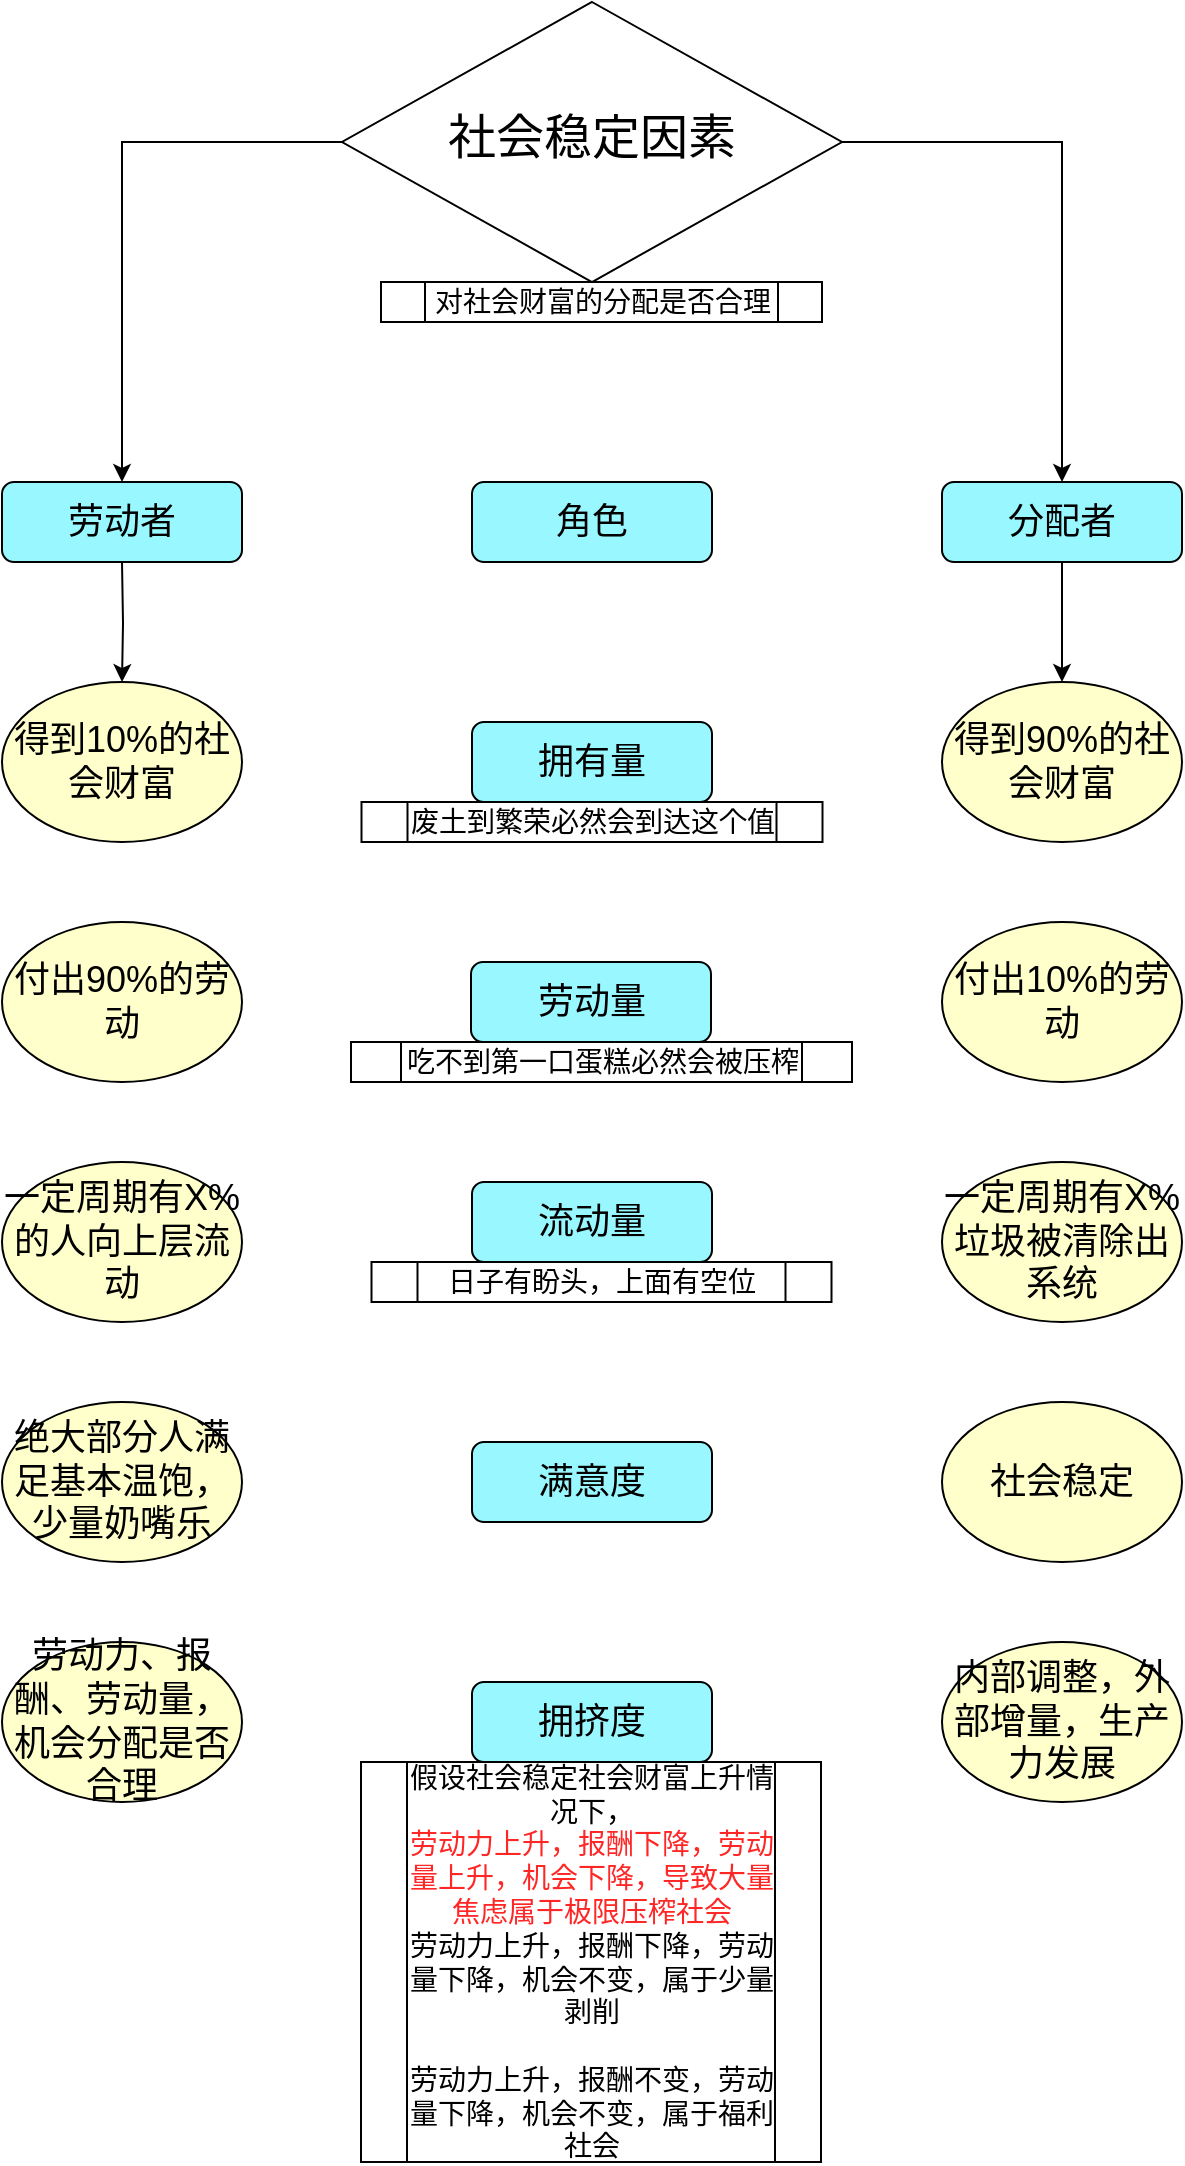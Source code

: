 <mxfile version="21.3.4" type="github">
  <diagram id="C5RBs43oDa-KdzZeNtuy" name="Page-1">
    <mxGraphModel dx="1434" dy="719" grid="1" gridSize="10" guides="1" tooltips="1" connect="1" arrows="1" fold="1" page="1" pageScale="1" pageWidth="827" pageHeight="1169" math="0" shadow="0">
      <root>
        <mxCell id="WIyWlLk6GJQsqaUBKTNV-0" />
        <mxCell id="WIyWlLk6GJQsqaUBKTNV-1" parent="WIyWlLk6GJQsqaUBKTNV-0" />
        <mxCell id="_fBj4VdPA5deemyygOd2-13" style="edgeStyle=orthogonalEdgeStyle;rounded=0;orthogonalLoop=1;jettySize=auto;html=1;entryX=0.5;entryY=0;entryDx=0;entryDy=0;" parent="WIyWlLk6GJQsqaUBKTNV-1" source="WIyWlLk6GJQsqaUBKTNV-6" target="WIyWlLk6GJQsqaUBKTNV-7" edge="1">
          <mxGeometry relative="1" as="geometry" />
        </mxCell>
        <mxCell id="_fBj4VdPA5deemyygOd2-14" style="edgeStyle=orthogonalEdgeStyle;rounded=0;orthogonalLoop=1;jettySize=auto;html=1;entryX=0.5;entryY=0;entryDx=0;entryDy=0;" parent="WIyWlLk6GJQsqaUBKTNV-1" source="WIyWlLk6GJQsqaUBKTNV-6" target="_fBj4VdPA5deemyygOd2-4" edge="1">
          <mxGeometry relative="1" as="geometry" />
        </mxCell>
        <mxCell id="WIyWlLk6GJQsqaUBKTNV-6" value="&lt;font style=&quot;font-size: 24px;&quot;&gt;社会稳定因素&lt;/font&gt;" style="rhombus;whiteSpace=wrap;html=1;shadow=0;fontFamily=Helvetica;fontSize=12;align=center;strokeWidth=1;spacing=6;spacingTop=-4;" parent="WIyWlLk6GJQsqaUBKTNV-1" vertex="1">
          <mxGeometry x="289" y="10" width="250" height="140" as="geometry" />
        </mxCell>
        <mxCell id="_fBj4VdPA5deemyygOd2-7" style="edgeStyle=orthogonalEdgeStyle;rounded=0;orthogonalLoop=1;jettySize=auto;html=1;" parent="WIyWlLk6GJQsqaUBKTNV-1" source="WIyWlLk6GJQsqaUBKTNV-7" target="_fBj4VdPA5deemyygOd2-6" edge="1">
          <mxGeometry relative="1" as="geometry" />
        </mxCell>
        <mxCell id="WIyWlLk6GJQsqaUBKTNV-7" value="&lt;font style=&quot;font-size: 18px;&quot;&gt;分配者&lt;/font&gt;" style="rounded=1;whiteSpace=wrap;html=1;fontSize=12;glass=0;strokeWidth=1;shadow=0;fillColor=#99F8FF;" parent="WIyWlLk6GJQsqaUBKTNV-1" vertex="1">
          <mxGeometry x="589" y="250" width="120" height="40" as="geometry" />
        </mxCell>
        <mxCell id="_fBj4VdPA5deemyygOd2-4" value="&lt;font style=&quot;font-size: 18px;&quot;&gt;劳动者&lt;br&gt;&lt;/font&gt;" style="rounded=1;whiteSpace=wrap;html=1;fontSize=12;glass=0;strokeWidth=1;shadow=0;fillColor=#99F8FF;" parent="WIyWlLk6GJQsqaUBKTNV-1" vertex="1">
          <mxGeometry x="119" y="250" width="120" height="40" as="geometry" />
        </mxCell>
        <mxCell id="_fBj4VdPA5deemyygOd2-6" value="&lt;font style=&quot;font-size: 18px;&quot;&gt;得到90%的社会财富&lt;/font&gt;" style="ellipse;whiteSpace=wrap;html=1;fillColor=#FFFFCC;" parent="WIyWlLk6GJQsqaUBKTNV-1" vertex="1">
          <mxGeometry x="589" y="350" width="120" height="80" as="geometry" />
        </mxCell>
        <mxCell id="_fBj4VdPA5deemyygOd2-11" style="edgeStyle=orthogonalEdgeStyle;rounded=0;orthogonalLoop=1;jettySize=auto;html=1;" parent="WIyWlLk6GJQsqaUBKTNV-1" target="_fBj4VdPA5deemyygOd2-12" edge="1">
          <mxGeometry relative="1" as="geometry">
            <mxPoint x="179" y="290" as="sourcePoint" />
          </mxGeometry>
        </mxCell>
        <mxCell id="_fBj4VdPA5deemyygOd2-12" value="&lt;font style=&quot;font-size: 18px;&quot;&gt;得到10%的社会财富&lt;/font&gt;" style="ellipse;whiteSpace=wrap;html=1;fillColor=#FFFFCC;" parent="WIyWlLk6GJQsqaUBKTNV-1" vertex="1">
          <mxGeometry x="119" y="350" width="120" height="80" as="geometry" />
        </mxCell>
        <mxCell id="_fBj4VdPA5deemyygOd2-17" value="&lt;font style=&quot;font-size: 18px;&quot;&gt;角色&lt;br&gt;&lt;/font&gt;" style="rounded=1;whiteSpace=wrap;html=1;fontSize=12;glass=0;strokeWidth=1;shadow=0;fillColor=#99F8FF;" parent="WIyWlLk6GJQsqaUBKTNV-1" vertex="1">
          <mxGeometry x="354" y="250" width="120" height="40" as="geometry" />
        </mxCell>
        <mxCell id="_fBj4VdPA5deemyygOd2-18" value="&lt;font style=&quot;font-size: 18px;&quot;&gt;拥有量&lt;br&gt;&lt;/font&gt;" style="rounded=1;whiteSpace=wrap;html=1;fontSize=12;glass=0;strokeWidth=1;shadow=0;fillColor=#99F8FF;" parent="WIyWlLk6GJQsqaUBKTNV-1" vertex="1">
          <mxGeometry x="354" y="370" width="120" height="40" as="geometry" />
        </mxCell>
        <mxCell id="_fBj4VdPA5deemyygOd2-19" value="&lt;font style=&quot;font-size: 18px;&quot;&gt;劳动量&lt;br&gt;&lt;/font&gt;" style="rounded=1;whiteSpace=wrap;html=1;fontSize=12;glass=0;strokeWidth=1;shadow=0;fillColor=#99F8FF;" parent="WIyWlLk6GJQsqaUBKTNV-1" vertex="1">
          <mxGeometry x="353.5" y="490" width="120" height="40" as="geometry" />
        </mxCell>
        <mxCell id="_fBj4VdPA5deemyygOd2-20" value="&lt;font style=&quot;font-size: 18px;&quot;&gt;付出90%的劳动&lt;/font&gt;" style="ellipse;whiteSpace=wrap;html=1;fillColor=#FFFFCC;" parent="WIyWlLk6GJQsqaUBKTNV-1" vertex="1">
          <mxGeometry x="119" y="470" width="120" height="80" as="geometry" />
        </mxCell>
        <mxCell id="_fBj4VdPA5deemyygOd2-21" value="&lt;font style=&quot;font-size: 18px;&quot;&gt;付出10%的劳动&lt;/font&gt;" style="ellipse;whiteSpace=wrap;html=1;fillColor=#FFFFCC;" parent="WIyWlLk6GJQsqaUBKTNV-1" vertex="1">
          <mxGeometry x="589" y="470" width="120" height="80" as="geometry" />
        </mxCell>
        <mxCell id="_fBj4VdPA5deemyygOd2-23" value="&lt;font style=&quot;font-size: 18px;&quot;&gt;流动量&lt;br&gt;&lt;/font&gt;" style="rounded=1;whiteSpace=wrap;html=1;fontSize=12;glass=0;strokeWidth=1;shadow=0;fillColor=#99F8FF;" parent="WIyWlLk6GJQsqaUBKTNV-1" vertex="1">
          <mxGeometry x="354" y="600" width="120" height="40" as="geometry" />
        </mxCell>
        <mxCell id="_fBj4VdPA5deemyygOd2-24" value="&lt;font style=&quot;font-size: 18px;&quot;&gt;拥挤度&lt;br&gt;&lt;/font&gt;" style="rounded=1;whiteSpace=wrap;html=1;fontSize=12;glass=0;strokeWidth=1;shadow=0;fillColor=#99F8FF;" parent="WIyWlLk6GJQsqaUBKTNV-1" vertex="1">
          <mxGeometry x="354" y="850" width="120" height="40" as="geometry" />
        </mxCell>
        <mxCell id="_fBj4VdPA5deemyygOd2-25" value="&lt;font style=&quot;font-size: 18px;&quot;&gt;一定周期有X%的人向上层流动&lt;/font&gt;" style="ellipse;whiteSpace=wrap;html=1;fillColor=#FFFFCC;" parent="WIyWlLk6GJQsqaUBKTNV-1" vertex="1">
          <mxGeometry x="119" y="590" width="120" height="80" as="geometry" />
        </mxCell>
        <mxCell id="_fBj4VdPA5deemyygOd2-26" value="&lt;span style=&quot;font-size: 18px;&quot;&gt;内部调整，外部增量，生产力发展&lt;/span&gt;" style="ellipse;whiteSpace=wrap;html=1;fillColor=#FFFFCC;" parent="WIyWlLk6GJQsqaUBKTNV-1" vertex="1">
          <mxGeometry x="589" y="830" width="120" height="80" as="geometry" />
        </mxCell>
        <mxCell id="_fBj4VdPA5deemyygOd2-27" value="&lt;font style=&quot;font-size: 18px;&quot;&gt;绝大部分人满足基本温饱，少量奶嘴乐&lt;/font&gt;" style="ellipse;whiteSpace=wrap;html=1;fillColor=#FFFFCC;" parent="WIyWlLk6GJQsqaUBKTNV-1" vertex="1">
          <mxGeometry x="119" y="710" width="120" height="80" as="geometry" />
        </mxCell>
        <mxCell id="_fBj4VdPA5deemyygOd2-28" value="&lt;font style=&quot;font-size: 18px;&quot;&gt;一定周期有X%垃圾被清除出系统&lt;/font&gt;" style="ellipse;whiteSpace=wrap;html=1;fillColor=#FFFFCC;" parent="WIyWlLk6GJQsqaUBKTNV-1" vertex="1">
          <mxGeometry x="589" y="590" width="120" height="80" as="geometry" />
        </mxCell>
        <mxCell id="_fBj4VdPA5deemyygOd2-29" style="edgeStyle=orthogonalEdgeStyle;rounded=0;orthogonalLoop=1;jettySize=auto;html=1;exitX=0.5;exitY=1;exitDx=0;exitDy=0;" parent="WIyWlLk6GJQsqaUBKTNV-1" source="_fBj4VdPA5deemyygOd2-24" target="_fBj4VdPA5deemyygOd2-24" edge="1">
          <mxGeometry relative="1" as="geometry" />
        </mxCell>
        <mxCell id="_fBj4VdPA5deemyygOd2-34" value="&lt;font style=&quot;font-size: 14px;&quot;&gt;对社会财富的分配是否合理&lt;/font&gt;" style="shape=process;whiteSpace=wrap;html=1;backgroundOutline=1;" parent="WIyWlLk6GJQsqaUBKTNV-1" vertex="1">
          <mxGeometry x="308.5" y="150" width="220.5" height="20" as="geometry" />
        </mxCell>
        <mxCell id="_fBj4VdPA5deemyygOd2-35" value="&lt;font style=&quot;font-size: 14px;&quot;&gt;废土到繁荣必然会到达这个值&lt;/font&gt;" style="shape=process;whiteSpace=wrap;html=1;backgroundOutline=1;" parent="WIyWlLk6GJQsqaUBKTNV-1" vertex="1">
          <mxGeometry x="298.75" y="410" width="230.5" height="20" as="geometry" />
        </mxCell>
        <mxCell id="_fBj4VdPA5deemyygOd2-36" value="&lt;font style=&quot;font-size: 14px;&quot;&gt;吃不到第一口蛋糕必然会被压榨&lt;/font&gt;" style="shape=process;whiteSpace=wrap;html=1;backgroundOutline=1;" parent="WIyWlLk6GJQsqaUBKTNV-1" vertex="1">
          <mxGeometry x="293.5" y="530" width="250.5" height="20" as="geometry" />
        </mxCell>
        <mxCell id="_fBj4VdPA5deemyygOd2-37" value="&lt;font style=&quot;font-size: 14px;&quot;&gt;日子有盼头，上面有空位&lt;/font&gt;" style="shape=process;whiteSpace=wrap;html=1;backgroundOutline=1;" parent="WIyWlLk6GJQsqaUBKTNV-1" vertex="1">
          <mxGeometry x="303.75" y="640" width="230" height="20" as="geometry" />
        </mxCell>
        <mxCell id="_fBj4VdPA5deemyygOd2-39" value="&lt;font style=&quot;font-size: 18px;&quot;&gt;满意度&lt;br&gt;&lt;/font&gt;" style="rounded=1;whiteSpace=wrap;html=1;fontSize=12;glass=0;strokeWidth=1;shadow=0;fillColor=#99F8FF;" parent="WIyWlLk6GJQsqaUBKTNV-1" vertex="1">
          <mxGeometry x="354" y="730" width="120" height="40" as="geometry" />
        </mxCell>
        <mxCell id="_fBj4VdPA5deemyygOd2-40" value="&lt;font style=&quot;font-size: 18px;&quot;&gt;劳动力、报酬、劳动量，机会分配是否合理&lt;/font&gt;" style="ellipse;whiteSpace=wrap;html=1;fillColor=#FFFFCC;" parent="WIyWlLk6GJQsqaUBKTNV-1" vertex="1">
          <mxGeometry x="119" y="830" width="120" height="80" as="geometry" />
        </mxCell>
        <mxCell id="_fBj4VdPA5deemyygOd2-41" value="&lt;font style=&quot;font-size: 14px;&quot;&gt;假设社会稳定社会财富上升情况下，&lt;br&gt;&lt;font color=&quot;#ff2626&quot;&gt;劳动力上升，报酬下降，劳动量上升，机会下降，导致大量焦虑属于极限压榨社会&lt;/font&gt;&lt;br&gt;劳动力上升，报酬下降，劳动量下降，机会不变，属于少量剥削&lt;br&gt;&lt;br&gt;劳动力上升，报酬不变，劳动量下降，机会不变，属于福利社会&lt;/font&gt;" style="shape=process;whiteSpace=wrap;html=1;backgroundOutline=1;" parent="WIyWlLk6GJQsqaUBKTNV-1" vertex="1">
          <mxGeometry x="298.5" y="890" width="230" height="200" as="geometry" />
        </mxCell>
        <mxCell id="_fBj4VdPA5deemyygOd2-42" value="&lt;font style=&quot;font-size: 18px;&quot;&gt;社会稳定&lt;/font&gt;" style="ellipse;whiteSpace=wrap;html=1;fillColor=#FFFFCC;" parent="WIyWlLk6GJQsqaUBKTNV-1" vertex="1">
          <mxGeometry x="589" y="710" width="120" height="80" as="geometry" />
        </mxCell>
      </root>
    </mxGraphModel>
  </diagram>
</mxfile>
